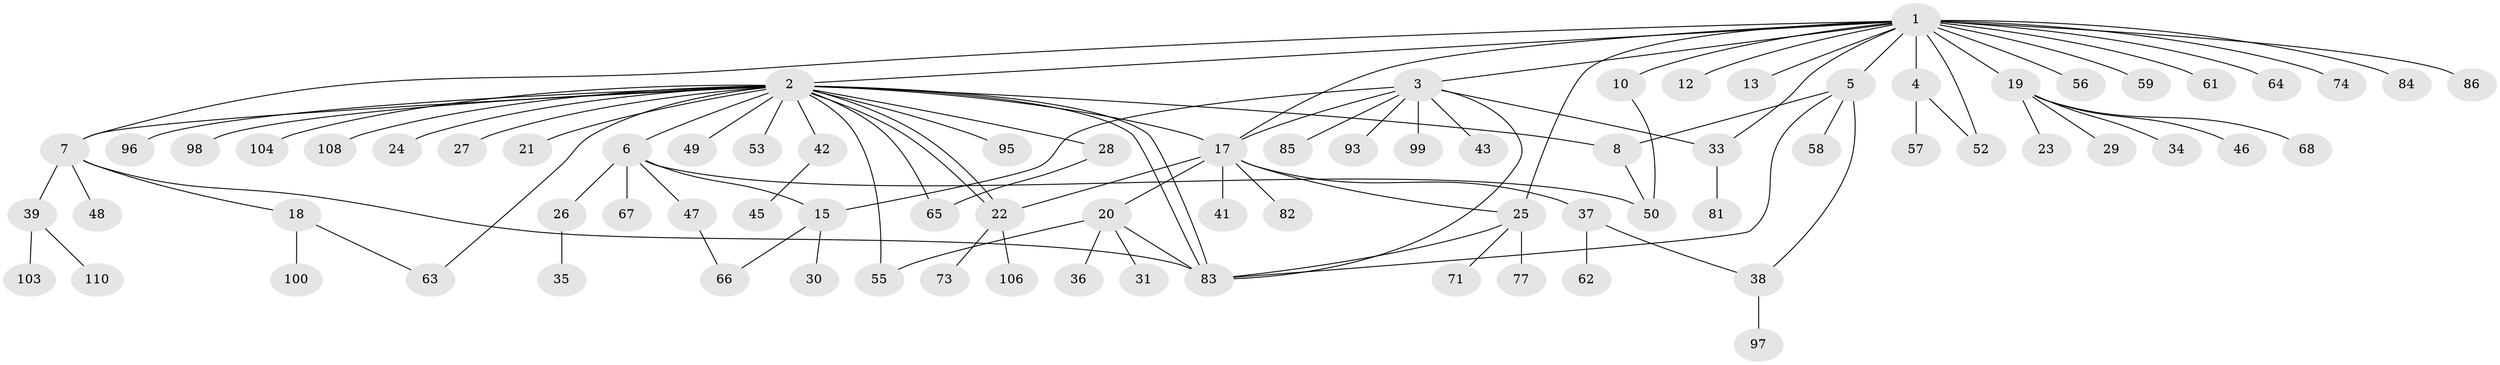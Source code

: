 // Generated by graph-tools (version 1.1) at 2025/23/03/03/25 07:23:55]
// undirected, 80 vertices, 102 edges
graph export_dot {
graph [start="1"]
  node [color=gray90,style=filled];
  1 [super="+90"];
  2 [super="+76"];
  3 [super="+14"];
  4 [super="+109"];
  5 [super="+11"];
  6 [super="+70"];
  7 [super="+9"];
  8 [super="+80"];
  10;
  12;
  13;
  15 [super="+16"];
  17 [super="+72"];
  18 [super="+101"];
  19 [super="+32"];
  20 [super="+88"];
  21;
  22 [super="+78"];
  23 [super="+60"];
  24;
  25 [super="+54"];
  26;
  27;
  28 [super="+89"];
  29;
  30;
  31;
  33 [super="+40"];
  34;
  35;
  36 [super="+75"];
  37 [super="+69"];
  38 [super="+87"];
  39 [super="+92"];
  41;
  42 [super="+44"];
  43 [super="+51"];
  45;
  46;
  47;
  48;
  49;
  50 [super="+79"];
  52;
  53;
  55 [super="+111"];
  56 [super="+94"];
  57;
  58;
  59;
  61 [super="+105"];
  62;
  63;
  64;
  65 [super="+91"];
  66;
  67;
  68;
  71;
  73;
  74;
  77;
  81;
  82;
  83 [super="+107"];
  84;
  85;
  86 [super="+102"];
  93;
  95;
  96;
  97;
  98;
  99;
  100;
  103;
  104;
  106;
  108;
  110;
  1 -- 2;
  1 -- 3;
  1 -- 4;
  1 -- 5;
  1 -- 7;
  1 -- 10;
  1 -- 12;
  1 -- 13;
  1 -- 17;
  1 -- 19;
  1 -- 25;
  1 -- 33;
  1 -- 52;
  1 -- 56 [weight=2];
  1 -- 59;
  1 -- 61;
  1 -- 64;
  1 -- 74;
  1 -- 84;
  1 -- 86;
  2 -- 6;
  2 -- 7;
  2 -- 8;
  2 -- 17;
  2 -- 21;
  2 -- 22;
  2 -- 22;
  2 -- 24;
  2 -- 27;
  2 -- 28;
  2 -- 42;
  2 -- 49;
  2 -- 53;
  2 -- 55;
  2 -- 63;
  2 -- 65;
  2 -- 83;
  2 -- 83;
  2 -- 95;
  2 -- 96;
  2 -- 98;
  2 -- 104;
  2 -- 108;
  3 -- 43;
  3 -- 99;
  3 -- 15;
  3 -- 17;
  3 -- 83;
  3 -- 85;
  3 -- 93;
  3 -- 33;
  4 -- 57;
  4 -- 52;
  5 -- 8;
  5 -- 58;
  5 -- 83;
  5 -- 38;
  6 -- 15;
  6 -- 26;
  6 -- 47;
  6 -- 50;
  6 -- 67;
  7 -- 48;
  7 -- 83;
  7 -- 18;
  7 -- 39;
  8 -- 50;
  10 -- 50;
  15 -- 30;
  15 -- 66;
  17 -- 20;
  17 -- 22;
  17 -- 25;
  17 -- 37;
  17 -- 41;
  17 -- 82;
  18 -- 63;
  18 -- 100;
  19 -- 23;
  19 -- 29;
  19 -- 34;
  19 -- 46;
  19 -- 68;
  20 -- 31;
  20 -- 36;
  20 -- 55;
  20 -- 83;
  22 -- 73;
  22 -- 106;
  25 -- 71;
  25 -- 77;
  25 -- 83;
  26 -- 35;
  28 -- 65 [weight=2];
  33 -- 81;
  37 -- 38;
  37 -- 62;
  38 -- 97;
  39 -- 103;
  39 -- 110;
  42 -- 45;
  47 -- 66;
}
